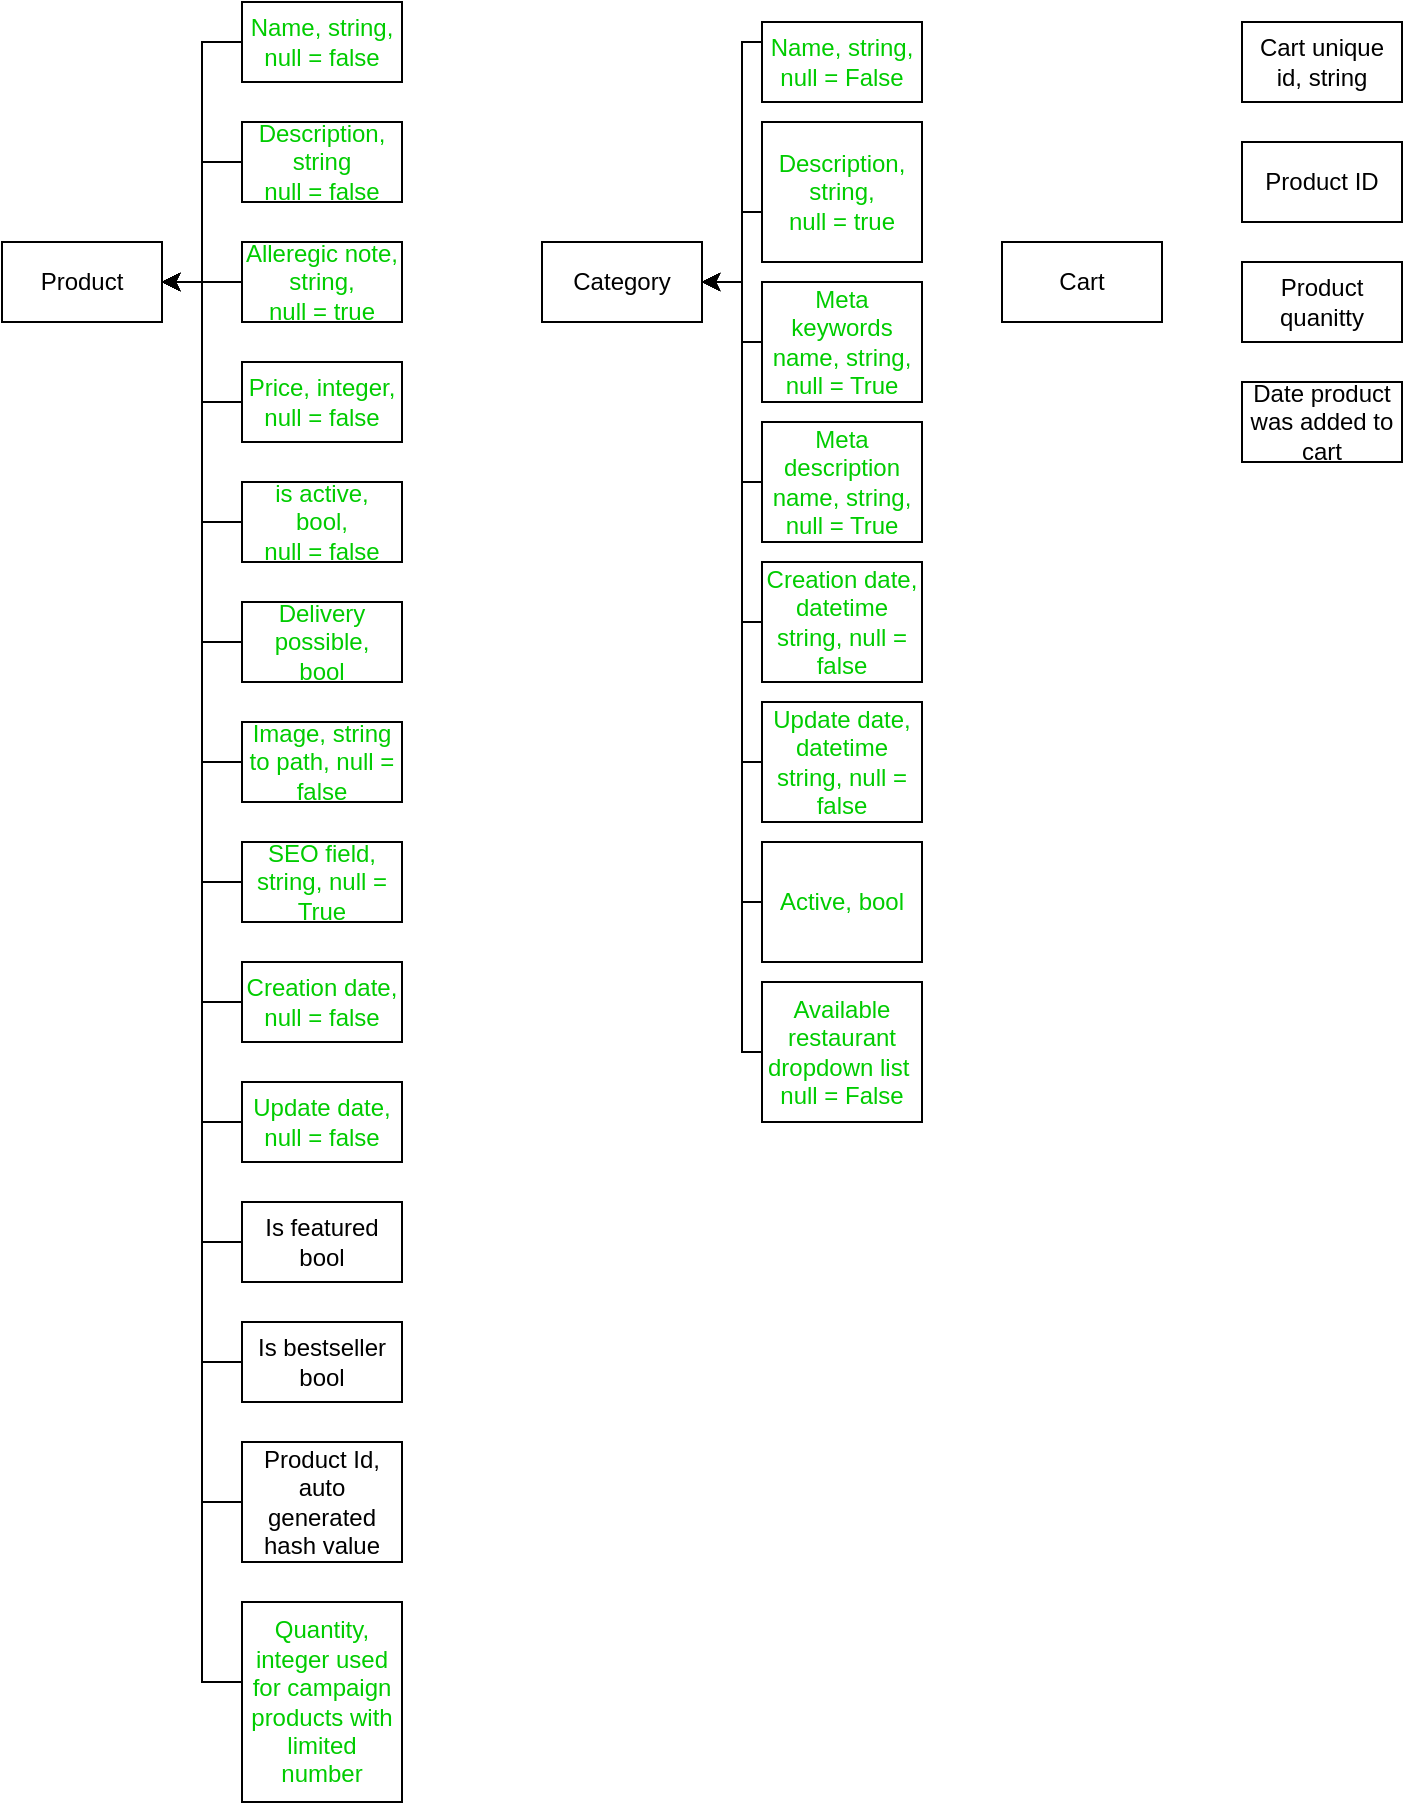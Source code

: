 <mxfile version="14.5.6" type="github">
  <diagram id="TAdNYwg-UMwRdQJhOWO_" name="Page-1">
    <mxGraphModel dx="1186" dy="1933" grid="1" gridSize="10" guides="1" tooltips="1" connect="1" arrows="1" fold="1" page="1" pageScale="1" pageWidth="827" pageHeight="1169" math="0" shadow="0">
      <root>
        <mxCell id="0" />
        <mxCell id="1" parent="0" />
        <mxCell id="cqt7cs0M-7gVonUMgwuZ-1" value="Product" style="rounded=0;whiteSpace=wrap;html=1;" parent="1" vertex="1">
          <mxGeometry x="20" y="-1010" width="80" height="40" as="geometry" />
        </mxCell>
        <mxCell id="cqt7cs0M-7gVonUMgwuZ-21" style="edgeStyle=orthogonalEdgeStyle;rounded=0;orthogonalLoop=1;jettySize=auto;html=1;entryX=1;entryY=0.5;entryDx=0;entryDy=0;" parent="1" source="cqt7cs0M-7gVonUMgwuZ-16" target="cqt7cs0M-7gVonUMgwuZ-1" edge="1">
          <mxGeometry relative="1" as="geometry" />
        </mxCell>
        <mxCell id="cqt7cs0M-7gVonUMgwuZ-16" value="&lt;font color=&quot;#00cc00&quot;&gt;Name, string,&lt;br&gt;null = false&lt;/font&gt;" style="rounded=0;whiteSpace=wrap;html=1;" parent="1" vertex="1">
          <mxGeometry x="140" y="-1130" width="80" height="40" as="geometry" />
        </mxCell>
        <mxCell id="cqt7cs0M-7gVonUMgwuZ-23" style="edgeStyle=orthogonalEdgeStyle;rounded=0;orthogonalLoop=1;jettySize=auto;html=1;entryX=1;entryY=0.5;entryDx=0;entryDy=0;" parent="1" source="cqt7cs0M-7gVonUMgwuZ-22" target="cqt7cs0M-7gVonUMgwuZ-1" edge="1">
          <mxGeometry relative="1" as="geometry" />
        </mxCell>
        <mxCell id="cqt7cs0M-7gVonUMgwuZ-22" value="&lt;font color=&quot;#00cc00&quot;&gt;Description,&lt;br&gt;string&lt;br&gt;null = false&lt;/font&gt;" style="rounded=0;whiteSpace=wrap;html=1;" parent="1" vertex="1">
          <mxGeometry x="140" y="-1070" width="80" height="40" as="geometry" />
        </mxCell>
        <mxCell id="cqt7cs0M-7gVonUMgwuZ-25" style="edgeStyle=orthogonalEdgeStyle;rounded=0;orthogonalLoop=1;jettySize=auto;html=1;entryX=1;entryY=0.5;entryDx=0;entryDy=0;" parent="1" source="cqt7cs0M-7gVonUMgwuZ-24" target="cqt7cs0M-7gVonUMgwuZ-1" edge="1">
          <mxGeometry relative="1" as="geometry" />
        </mxCell>
        <mxCell id="cqt7cs0M-7gVonUMgwuZ-24" value="&lt;font color=&quot;#00cc00&quot;&gt;Alleregic note, string,&lt;br&gt;null = true&lt;/font&gt;" style="rounded=0;whiteSpace=wrap;html=1;" parent="1" vertex="1">
          <mxGeometry x="140" y="-1010" width="80" height="40" as="geometry" />
        </mxCell>
        <mxCell id="cqt7cs0M-7gVonUMgwuZ-28" style="edgeStyle=orthogonalEdgeStyle;rounded=0;orthogonalLoop=1;jettySize=auto;html=1;" parent="1" source="cqt7cs0M-7gVonUMgwuZ-26" edge="1">
          <mxGeometry relative="1" as="geometry">
            <mxPoint x="100" y="-990" as="targetPoint" />
            <Array as="points">
              <mxPoint x="120" y="-930" />
              <mxPoint x="120" y="-990" />
            </Array>
          </mxGeometry>
        </mxCell>
        <mxCell id="cqt7cs0M-7gVonUMgwuZ-26" value="&lt;font color=&quot;#00cc00&quot;&gt;Price, integer,&lt;br&gt;null = false&lt;/font&gt;" style="rounded=0;whiteSpace=wrap;html=1;" parent="1" vertex="1">
          <mxGeometry x="140" y="-950" width="80" height="40" as="geometry" />
        </mxCell>
        <mxCell id="cqt7cs0M-7gVonUMgwuZ-31" style="edgeStyle=orthogonalEdgeStyle;rounded=0;orthogonalLoop=1;jettySize=auto;html=1;entryX=1;entryY=0.5;entryDx=0;entryDy=0;" parent="1" source="cqt7cs0M-7gVonUMgwuZ-29" target="cqt7cs0M-7gVonUMgwuZ-1" edge="1">
          <mxGeometry relative="1" as="geometry" />
        </mxCell>
        <mxCell id="cqt7cs0M-7gVonUMgwuZ-29" value="&lt;font color=&quot;#00cc00&quot;&gt;is active,&lt;br&gt;bool,&lt;br&gt;null = false&lt;/font&gt;" style="rounded=0;whiteSpace=wrap;html=1;" parent="1" vertex="1">
          <mxGeometry x="140" y="-890" width="80" height="40" as="geometry" />
        </mxCell>
        <mxCell id="cqt7cs0M-7gVonUMgwuZ-33" style="edgeStyle=orthogonalEdgeStyle;rounded=0;orthogonalLoop=1;jettySize=auto;html=1;entryX=1;entryY=0.5;entryDx=0;entryDy=0;" parent="1" source="cqt7cs0M-7gVonUMgwuZ-32" target="cqt7cs0M-7gVonUMgwuZ-1" edge="1">
          <mxGeometry relative="1" as="geometry" />
        </mxCell>
        <mxCell id="cqt7cs0M-7gVonUMgwuZ-32" value="&lt;font color=&quot;#00cc00&quot;&gt;Delivery possible,&lt;br&gt;bool&lt;/font&gt;" style="rounded=0;whiteSpace=wrap;html=1;" parent="1" vertex="1">
          <mxGeometry x="140" y="-830" width="80" height="40" as="geometry" />
        </mxCell>
        <mxCell id="cqt7cs0M-7gVonUMgwuZ-35" style="edgeStyle=orthogonalEdgeStyle;rounded=0;orthogonalLoop=1;jettySize=auto;html=1;entryX=1;entryY=0.5;entryDx=0;entryDy=0;" parent="1" source="cqt7cs0M-7gVonUMgwuZ-34" target="cqt7cs0M-7gVonUMgwuZ-1" edge="1">
          <mxGeometry relative="1" as="geometry" />
        </mxCell>
        <mxCell id="cqt7cs0M-7gVonUMgwuZ-34" value="&lt;font color=&quot;#00cc00&quot;&gt;Image, string to path, null = false&lt;/font&gt;" style="rounded=0;whiteSpace=wrap;html=1;" parent="1" vertex="1">
          <mxGeometry x="140" y="-770" width="80" height="40" as="geometry" />
        </mxCell>
        <mxCell id="cqt7cs0M-7gVonUMgwuZ-37" style="edgeStyle=orthogonalEdgeStyle;rounded=0;orthogonalLoop=1;jettySize=auto;html=1;entryX=1;entryY=0.5;entryDx=0;entryDy=0;" parent="1" source="cqt7cs0M-7gVonUMgwuZ-36" target="cqt7cs0M-7gVonUMgwuZ-1" edge="1">
          <mxGeometry relative="1" as="geometry" />
        </mxCell>
        <mxCell id="cqt7cs0M-7gVonUMgwuZ-36" value="&lt;font color=&quot;#00cc00&quot;&gt;SEO field, string, null = True&lt;/font&gt;" style="rounded=0;whiteSpace=wrap;html=1;" parent="1" vertex="1">
          <mxGeometry x="140" y="-710" width="80" height="40" as="geometry" />
        </mxCell>
        <mxCell id="cqt7cs0M-7gVonUMgwuZ-38" value="Category" style="rounded=0;whiteSpace=wrap;html=1;" parent="1" vertex="1">
          <mxGeometry x="290" y="-1010" width="80" height="40" as="geometry" />
        </mxCell>
        <mxCell id="cqt7cs0M-7gVonUMgwuZ-41" style="edgeStyle=orthogonalEdgeStyle;rounded=0;orthogonalLoop=1;jettySize=auto;html=1;entryX=1;entryY=0.5;entryDx=0;entryDy=0;" parent="1" source="cqt7cs0M-7gVonUMgwuZ-40" target="cqt7cs0M-7gVonUMgwuZ-38" edge="1">
          <mxGeometry relative="1" as="geometry">
            <Array as="points">
              <mxPoint x="390" y="-1110" />
              <mxPoint x="390" y="-990" />
            </Array>
          </mxGeometry>
        </mxCell>
        <mxCell id="cqt7cs0M-7gVonUMgwuZ-40" value="&lt;font color=&quot;#00cc00&quot;&gt;Name, string,&lt;br&gt;null = False&lt;/font&gt;" style="rounded=0;whiteSpace=wrap;html=1;" parent="1" vertex="1">
          <mxGeometry x="400" y="-1120" width="80" height="40" as="geometry" />
        </mxCell>
        <mxCell id="cqt7cs0M-7gVonUMgwuZ-43" style="edgeStyle=orthogonalEdgeStyle;rounded=0;orthogonalLoop=1;jettySize=auto;html=1;" parent="1" source="cqt7cs0M-7gVonUMgwuZ-42" edge="1">
          <mxGeometry relative="1" as="geometry">
            <mxPoint x="370" y="-990" as="targetPoint" />
            <Array as="points">
              <mxPoint x="390" y="-1025" />
              <mxPoint x="390" y="-990" />
            </Array>
          </mxGeometry>
        </mxCell>
        <mxCell id="cqt7cs0M-7gVonUMgwuZ-42" value="&lt;font color=&quot;#00cc00&quot;&gt;Description, string,&lt;br&gt;null = true&lt;/font&gt;" style="rounded=0;whiteSpace=wrap;html=1;" parent="1" vertex="1">
          <mxGeometry x="400" y="-1070" width="80" height="70" as="geometry" />
        </mxCell>
        <mxCell id="cqt7cs0M-7gVonUMgwuZ-48" style="edgeStyle=orthogonalEdgeStyle;rounded=0;orthogonalLoop=1;jettySize=auto;html=1;entryX=1;entryY=0.5;entryDx=0;entryDy=0;" parent="1" source="cqt7cs0M-7gVonUMgwuZ-44" target="cqt7cs0M-7gVonUMgwuZ-38" edge="1">
          <mxGeometry relative="1" as="geometry">
            <Array as="points">
              <mxPoint x="390" y="-960" />
              <mxPoint x="390" y="-990" />
            </Array>
          </mxGeometry>
        </mxCell>
        <mxCell id="cqt7cs0M-7gVonUMgwuZ-44" value="&lt;font color=&quot;#00cc00&quot;&gt;Meta keywords name, string,&lt;br&gt;null = True&lt;/font&gt;" style="rounded=0;whiteSpace=wrap;html=1;" parent="1" vertex="1">
          <mxGeometry x="400" y="-990" width="80" height="60" as="geometry" />
        </mxCell>
        <mxCell id="cqt7cs0M-7gVonUMgwuZ-49" style="edgeStyle=orthogonalEdgeStyle;rounded=0;orthogonalLoop=1;jettySize=auto;html=1;" parent="1" source="cqt7cs0M-7gVonUMgwuZ-45" edge="1">
          <mxGeometry relative="1" as="geometry">
            <mxPoint x="370" y="-990" as="targetPoint" />
            <Array as="points">
              <mxPoint x="390" y="-890" />
              <mxPoint x="390" y="-990" />
            </Array>
          </mxGeometry>
        </mxCell>
        <mxCell id="cqt7cs0M-7gVonUMgwuZ-45" value="&lt;font color=&quot;#00cc00&quot;&gt;Meta description name, string,&lt;br&gt;null = True&lt;/font&gt;" style="rounded=0;whiteSpace=wrap;html=1;" parent="1" vertex="1">
          <mxGeometry x="400" y="-920" width="80" height="60" as="geometry" />
        </mxCell>
        <mxCell id="cqt7cs0M-7gVonUMgwuZ-50" style="edgeStyle=orthogonalEdgeStyle;rounded=0;orthogonalLoop=1;jettySize=auto;html=1;" parent="1" source="cqt7cs0M-7gVonUMgwuZ-46" edge="1">
          <mxGeometry relative="1" as="geometry">
            <mxPoint x="370" y="-990" as="targetPoint" />
            <Array as="points">
              <mxPoint x="390" y="-820" />
              <mxPoint x="390" y="-990" />
            </Array>
          </mxGeometry>
        </mxCell>
        <mxCell id="cqt7cs0M-7gVonUMgwuZ-46" value="&lt;font color=&quot;#00cc00&quot;&gt;Creation date,&lt;br&gt;datetime string, null = false&lt;/font&gt;" style="rounded=0;whiteSpace=wrap;html=1;" parent="1" vertex="1">
          <mxGeometry x="400" y="-850" width="80" height="60" as="geometry" />
        </mxCell>
        <mxCell id="cqt7cs0M-7gVonUMgwuZ-51" style="edgeStyle=orthogonalEdgeStyle;rounded=0;orthogonalLoop=1;jettySize=auto;html=1;" parent="1" source="cqt7cs0M-7gVonUMgwuZ-47" edge="1">
          <mxGeometry relative="1" as="geometry">
            <mxPoint x="370" y="-990" as="targetPoint" />
            <Array as="points">
              <mxPoint x="390" y="-750" />
              <mxPoint x="390" y="-990" />
            </Array>
          </mxGeometry>
        </mxCell>
        <mxCell id="cqt7cs0M-7gVonUMgwuZ-47" value="&lt;font color=&quot;#00cc00&quot;&gt;Update date,&lt;br&gt;datetime string, null = false&lt;/font&gt;" style="rounded=0;whiteSpace=wrap;html=1;" parent="1" vertex="1">
          <mxGeometry x="400" y="-780" width="80" height="60" as="geometry" />
        </mxCell>
        <mxCell id="cqt7cs0M-7gVonUMgwuZ-53" style="edgeStyle=orthogonalEdgeStyle;rounded=0;orthogonalLoop=1;jettySize=auto;html=1;entryX=1;entryY=0.5;entryDx=0;entryDy=0;" parent="1" source="cqt7cs0M-7gVonUMgwuZ-52" target="cqt7cs0M-7gVonUMgwuZ-38" edge="1">
          <mxGeometry relative="1" as="geometry">
            <Array as="points">
              <mxPoint x="390" y="-680" />
              <mxPoint x="390" y="-990" />
            </Array>
          </mxGeometry>
        </mxCell>
        <mxCell id="cqt7cs0M-7gVonUMgwuZ-52" value="&lt;font color=&quot;#00cc00&quot;&gt;Active, bool&lt;/font&gt;" style="rounded=0;whiteSpace=wrap;html=1;" parent="1" vertex="1">
          <mxGeometry x="400" y="-710" width="80" height="60" as="geometry" />
        </mxCell>
        <mxCell id="cqt7cs0M-7gVonUMgwuZ-57" style="edgeStyle=orthogonalEdgeStyle;rounded=0;orthogonalLoop=1;jettySize=auto;html=1;" parent="1" source="cqt7cs0M-7gVonUMgwuZ-54" edge="1">
          <mxGeometry relative="1" as="geometry">
            <mxPoint x="100" y="-990" as="targetPoint" />
            <Array as="points">
              <mxPoint x="120" y="-630" />
              <mxPoint x="120" y="-990" />
            </Array>
          </mxGeometry>
        </mxCell>
        <mxCell id="cqt7cs0M-7gVonUMgwuZ-54" value="&lt;font color=&quot;#00cc00&quot;&gt;Creation date, null = false&lt;/font&gt;" style="rounded=0;whiteSpace=wrap;html=1;" parent="1" vertex="1">
          <mxGeometry x="140" y="-650" width="80" height="40" as="geometry" />
        </mxCell>
        <mxCell id="cqt7cs0M-7gVonUMgwuZ-56" style="edgeStyle=orthogonalEdgeStyle;rounded=0;orthogonalLoop=1;jettySize=auto;html=1;entryX=1;entryY=0.5;entryDx=0;entryDy=0;" parent="1" source="cqt7cs0M-7gVonUMgwuZ-55" target="cqt7cs0M-7gVonUMgwuZ-1" edge="1">
          <mxGeometry relative="1" as="geometry" />
        </mxCell>
        <mxCell id="cqt7cs0M-7gVonUMgwuZ-55" value="&lt;font color=&quot;#00cc00&quot;&gt;Update date, null = false&lt;/font&gt;" style="rounded=0;whiteSpace=wrap;html=1;" parent="1" vertex="1">
          <mxGeometry x="140" y="-590" width="80" height="40" as="geometry" />
        </mxCell>
        <mxCell id="cqt7cs0M-7gVonUMgwuZ-62" style="edgeStyle=orthogonalEdgeStyle;rounded=0;orthogonalLoop=1;jettySize=auto;html=1;entryX=1;entryY=0.5;entryDx=0;entryDy=0;" parent="1" source="cqt7cs0M-7gVonUMgwuZ-61" target="cqt7cs0M-7gVonUMgwuZ-38" edge="1">
          <mxGeometry relative="1" as="geometry">
            <Array as="points">
              <mxPoint x="390" y="-605" />
              <mxPoint x="390" y="-990" />
            </Array>
          </mxGeometry>
        </mxCell>
        <mxCell id="cqt7cs0M-7gVonUMgwuZ-61" value="&lt;font color=&quot;#00cc00&quot;&gt;Available restaurant dropdown list&amp;nbsp;&lt;br&gt;null = False&lt;/font&gt;" style="rounded=0;whiteSpace=wrap;html=1;" parent="1" vertex="1">
          <mxGeometry x="400" y="-640" width="80" height="70" as="geometry" />
        </mxCell>
        <mxCell id="0OxQid40cATF1xxYOVh5-1" style="edgeStyle=orthogonalEdgeStyle;rounded=0;orthogonalLoop=1;jettySize=auto;html=1;entryX=1;entryY=0.5;entryDx=0;entryDy=0;" edge="1" parent="1" source="cqt7cs0M-7gVonUMgwuZ-63" target="cqt7cs0M-7gVonUMgwuZ-1">
          <mxGeometry relative="1" as="geometry" />
        </mxCell>
        <mxCell id="cqt7cs0M-7gVonUMgwuZ-63" value="Is featured&lt;br&gt;bool" style="rounded=0;whiteSpace=wrap;html=1;" parent="1" vertex="1">
          <mxGeometry x="140" y="-530" width="80" height="40" as="geometry" />
        </mxCell>
        <mxCell id="0OxQid40cATF1xxYOVh5-2" style="edgeStyle=orthogonalEdgeStyle;rounded=0;orthogonalLoop=1;jettySize=auto;html=1;entryX=1;entryY=0.5;entryDx=0;entryDy=0;" edge="1" parent="1" source="cqt7cs0M-7gVonUMgwuZ-64" target="cqt7cs0M-7gVonUMgwuZ-1">
          <mxGeometry relative="1" as="geometry" />
        </mxCell>
        <mxCell id="cqt7cs0M-7gVonUMgwuZ-64" value="Is bestseller&lt;br&gt;bool" style="rounded=0;whiteSpace=wrap;html=1;" parent="1" vertex="1">
          <mxGeometry x="140" y="-470" width="80" height="40" as="geometry" />
        </mxCell>
        <mxCell id="0OxQid40cATF1xxYOVh5-3" style="edgeStyle=orthogonalEdgeStyle;rounded=0;orthogonalLoop=1;jettySize=auto;html=1;entryX=1;entryY=0.5;entryDx=0;entryDy=0;" edge="1" parent="1" source="cqt7cs0M-7gVonUMgwuZ-70" target="cqt7cs0M-7gVonUMgwuZ-1">
          <mxGeometry relative="1" as="geometry" />
        </mxCell>
        <mxCell id="cqt7cs0M-7gVonUMgwuZ-70" value="Product Id, auto generated hash value" style="rounded=0;whiteSpace=wrap;html=1;" parent="1" vertex="1">
          <mxGeometry x="140" y="-410" width="80" height="60" as="geometry" />
        </mxCell>
        <mxCell id="cqt7cs0M-7gVonUMgwuZ-72" value="Cart" style="rounded=0;whiteSpace=wrap;html=1;" parent="1" vertex="1">
          <mxGeometry x="520" y="-1010" width="80" height="40" as="geometry" />
        </mxCell>
        <mxCell id="cqt7cs0M-7gVonUMgwuZ-73" value="Cart unique id, string" style="rounded=0;whiteSpace=wrap;html=1;" parent="1" vertex="1">
          <mxGeometry x="640" y="-1120" width="80" height="40" as="geometry" />
        </mxCell>
        <mxCell id="cqt7cs0M-7gVonUMgwuZ-74" value="Product ID" style="rounded=0;whiteSpace=wrap;html=1;" parent="1" vertex="1">
          <mxGeometry x="640" y="-1060" width="80" height="40" as="geometry" />
        </mxCell>
        <mxCell id="cqt7cs0M-7gVonUMgwuZ-75" value="Product quanitty" style="rounded=0;whiteSpace=wrap;html=1;" parent="1" vertex="1">
          <mxGeometry x="640" y="-1000" width="80" height="40" as="geometry" />
        </mxCell>
        <mxCell id="cqt7cs0M-7gVonUMgwuZ-76" value="Date product was added to cart" style="rounded=0;whiteSpace=wrap;html=1;" parent="1" vertex="1">
          <mxGeometry x="640" y="-940" width="80" height="40" as="geometry" />
        </mxCell>
        <mxCell id="0OxQid40cATF1xxYOVh5-6" style="edgeStyle=orthogonalEdgeStyle;rounded=0;orthogonalLoop=1;jettySize=auto;html=1;exitX=0;exitY=0.5;exitDx=0;exitDy=0;" edge="1" parent="1" source="0OxQid40cATF1xxYOVh5-4">
          <mxGeometry relative="1" as="geometry">
            <mxPoint x="100" y="-990" as="targetPoint" />
            <Array as="points">
              <mxPoint x="140" y="-290" />
              <mxPoint x="120" y="-290" />
              <mxPoint x="120" y="-990" />
            </Array>
          </mxGeometry>
        </mxCell>
        <mxCell id="0OxQid40cATF1xxYOVh5-4" value="&lt;font color=&quot;#00cc00&quot;&gt;Quantity, integer used for campaign products with limited number&lt;/font&gt;" style="rounded=0;whiteSpace=wrap;html=1;" vertex="1" parent="1">
          <mxGeometry x="140" y="-330" width="80" height="100" as="geometry" />
        </mxCell>
      </root>
    </mxGraphModel>
  </diagram>
</mxfile>

